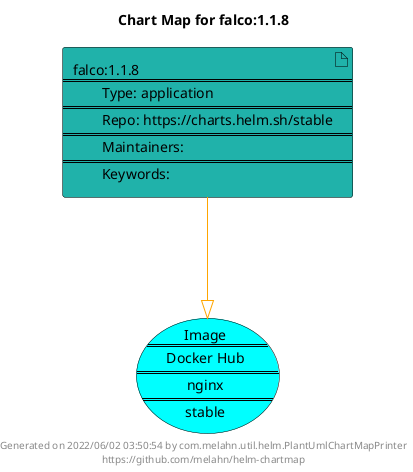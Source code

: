 @startuml
skinparam linetype ortho
skinparam backgroundColor white
skinparam usecaseBorderColor black
skinparam usecaseArrowColor LightSlateGray
skinparam artifactBorderColor black
skinparam artifactArrowColor LightSlateGray

title Chart Map for falco:1.1.8

'There is one referenced Helm Chart
artifact "falco:1.1.8\n====\n\tType: application\n====\n\tRepo: https://charts.helm.sh/stable\n====\n\tMaintainers: \n====\n\tKeywords: " as falco_1_1_8 #LightSeaGreen

'There is one referenced Docker Image
usecase "Image\n====\nDocker Hub\n====\nnginx\n====\nstable" as nginx_stable #Aqua

'Chart Dependencies
falco_1_1_8--[#orange]-|>nginx_stable

center footer Generated on 2022/06/02 03:50:54 by com.melahn.util.helm.PlantUmlChartMapPrinter\nhttps://github.com/melahn/helm-chartmap
@enduml
